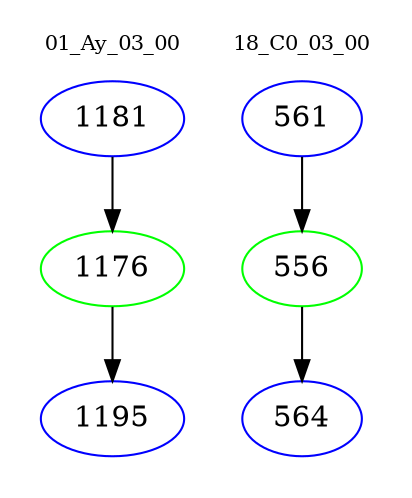 digraph{
subgraph cluster_0 {
color = white
label = "01_Ay_03_00";
fontsize=10;
T0_1181 [label="1181", color="blue"]
T0_1181 -> T0_1176 [color="black"]
T0_1176 [label="1176", color="green"]
T0_1176 -> T0_1195 [color="black"]
T0_1195 [label="1195", color="blue"]
}
subgraph cluster_1 {
color = white
label = "18_C0_03_00";
fontsize=10;
T1_561 [label="561", color="blue"]
T1_561 -> T1_556 [color="black"]
T1_556 [label="556", color="green"]
T1_556 -> T1_564 [color="black"]
T1_564 [label="564", color="blue"]
}
}

